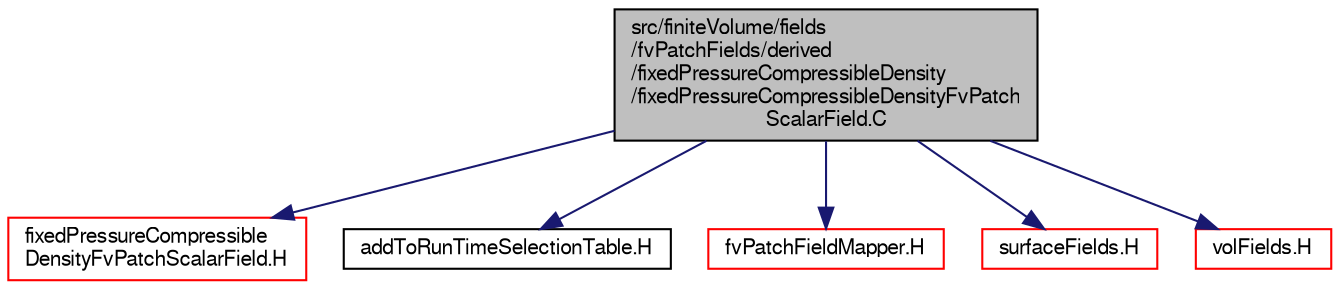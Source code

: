 digraph "src/finiteVolume/fields/fvPatchFields/derived/fixedPressureCompressibleDensity/fixedPressureCompressibleDensityFvPatchScalarField.C"
{
  bgcolor="transparent";
  edge [fontname="FreeSans",fontsize="10",labelfontname="FreeSans",labelfontsize="10"];
  node [fontname="FreeSans",fontsize="10",shape=record];
  Node0 [label="src/finiteVolume/fields\l/fvPatchFields/derived\l/fixedPressureCompressibleDensity\l/fixedPressureCompressibleDensityFvPatch\lScalarField.C",height=0.2,width=0.4,color="black", fillcolor="grey75", style="filled", fontcolor="black"];
  Node0 -> Node1 [color="midnightblue",fontsize="10",style="solid",fontname="FreeSans"];
  Node1 [label="fixedPressureCompressible\lDensityFvPatchScalarField.H",height=0.2,width=0.4,color="red",URL="$a01946.html"];
  Node0 -> Node190 [color="midnightblue",fontsize="10",style="solid",fontname="FreeSans"];
  Node190 [label="addToRunTimeSelectionTable.H",height=0.2,width=0.4,color="black",URL="$a09263.html",tooltip="Macros for easy insertion into run-time selection tables. "];
  Node0 -> Node191 [color="midnightblue",fontsize="10",style="solid",fontname="FreeSans"];
  Node191 [label="fvPatchFieldMapper.H",height=0.2,width=0.4,color="red",URL="$a02468.html"];
  Node0 -> Node192 [color="midnightblue",fontsize="10",style="solid",fontname="FreeSans"];
  Node192 [label="surfaceFields.H",height=0.2,width=0.4,color="red",URL="$a02735.html",tooltip="Foam::surfaceFields. "];
  Node0 -> Node308 [color="midnightblue",fontsize="10",style="solid",fontname="FreeSans"];
  Node308 [label="volFields.H",height=0.2,width=0.4,color="red",URL="$a02750.html"];
}
